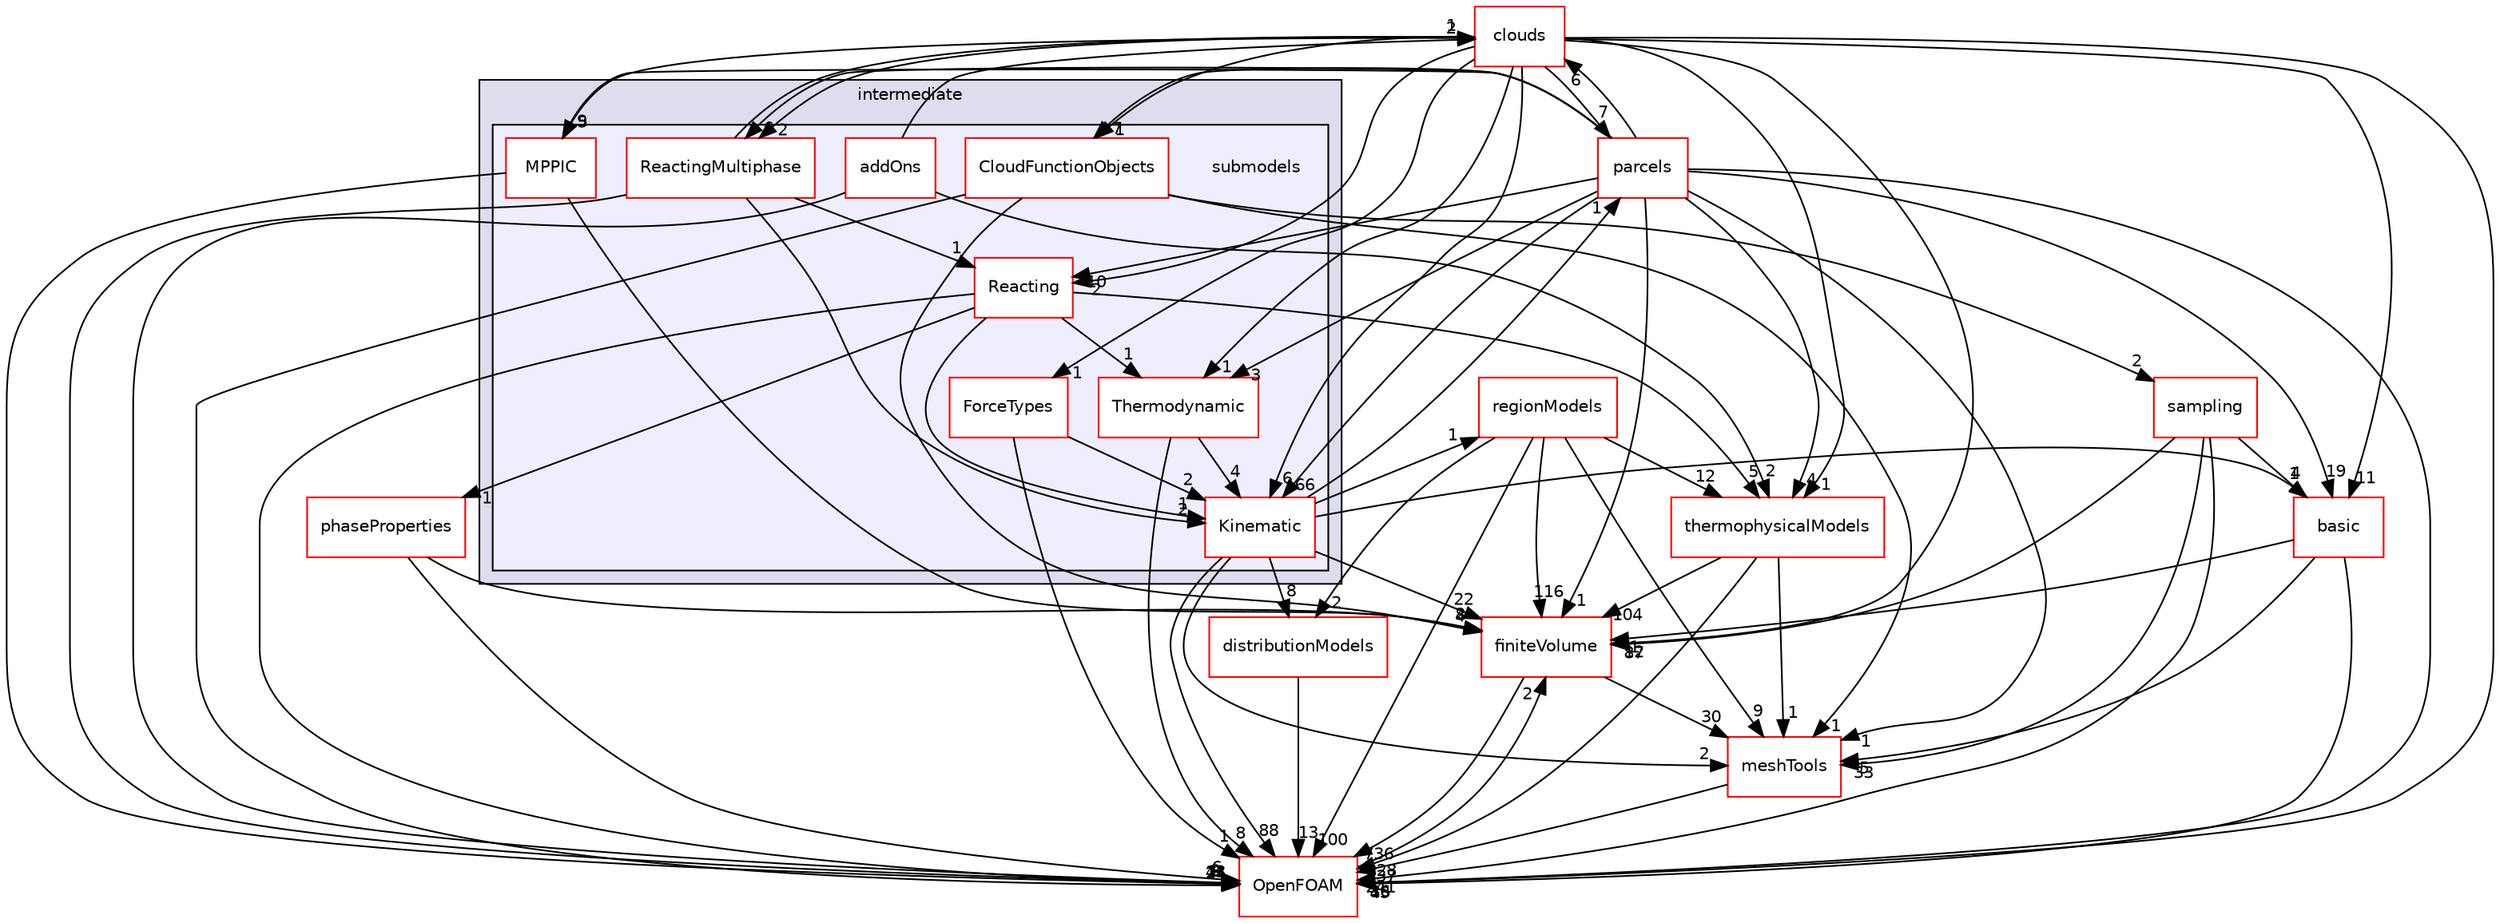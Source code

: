 digraph "src/lagrangian/intermediate/submodels" {
  bgcolor=transparent;
  compound=true
  node [ fontsize="10", fontname="Helvetica"];
  edge [ labelfontsize="10", labelfontname="Helvetica"];
  subgraph clusterdir_d3c32a493136c130c1f0d51f4f35c297 {
    graph [ bgcolor="#ddddee", pencolor="black", label="intermediate" fontname="Helvetica", fontsize="10", URL="dir_d3c32a493136c130c1f0d51f4f35c297.html"]
  subgraph clusterdir_825de5f87f0ef3ae7d76ccd6a5458244 {
    graph [ bgcolor="#eeeeff", pencolor="black", label="" URL="dir_825de5f87f0ef3ae7d76ccd6a5458244.html"];
    dir_825de5f87f0ef3ae7d76ccd6a5458244 [shape=plaintext label="submodels"];
    dir_ee148efb195d4501a874bc7e9d32d770 [shape=box label="addOns" color="red" fillcolor="white" style="filled" URL="dir_ee148efb195d4501a874bc7e9d32d770.html"];
    dir_b990bfea59f6b4138198115565512a85 [shape=box label="CloudFunctionObjects" color="red" fillcolor="white" style="filled" URL="dir_b990bfea59f6b4138198115565512a85.html"];
    dir_11e4790b69b7217bea2bf95b745e9e22 [shape=box label="ForceTypes" color="red" fillcolor="white" style="filled" URL="dir_11e4790b69b7217bea2bf95b745e9e22.html"];
    dir_280ce042c33ce1e00a1fb89491254772 [shape=box label="Kinematic" color="red" fillcolor="white" style="filled" URL="dir_280ce042c33ce1e00a1fb89491254772.html"];
    dir_a5b7b518592fef4af5ad7ba70d45069c [shape=box label="MPPIC" color="red" fillcolor="white" style="filled" URL="dir_a5b7b518592fef4af5ad7ba70d45069c.html"];
    dir_32fe46b8d3399a01c9ad390919e91809 [shape=box label="Reacting" color="red" fillcolor="white" style="filled" URL="dir_32fe46b8d3399a01c9ad390919e91809.html"];
    dir_d333e36c7ce13a9450f826e417b6349d [shape=box label="ReactingMultiphase" color="red" fillcolor="white" style="filled" URL="dir_d333e36c7ce13a9450f826e417b6349d.html"];
    dir_1eb96833a2ea895c5b0d51c02e19e221 [shape=box label="Thermodynamic" color="red" fillcolor="white" style="filled" URL="dir_1eb96833a2ea895c5b0d51c02e19e221.html"];
  }
  }
  dir_9bd15774b555cf7259a6fa18f99fe99b [shape=box label="finiteVolume" color="red" URL="dir_9bd15774b555cf7259a6fa18f99fe99b.html"];
  dir_bdd630a78c14e3d279a2564e7964fc69 [shape=box label="clouds" color="red" URL="dir_bdd630a78c14e3d279a2564e7964fc69.html"];
  dir_24a3817a3c61c11f04a0a72057522f4f [shape=box label="sampling" color="red" URL="dir_24a3817a3c61c11f04a0a72057522f4f.html"];
  dir_ae30ad0bef50cf391b24c614251bb9fd [shape=box label="meshTools" color="red" URL="dir_ae30ad0bef50cf391b24c614251bb9fd.html"];
  dir_d6927c2879faa997b7d01c6ca71e518d [shape=box label="distributionModels" color="red" URL="dir_d6927c2879faa997b7d01c6ca71e518d.html"];
  dir_2778d089ec5c4f66810b11f753867003 [shape=box label="thermophysicalModels" color="red" URL="dir_2778d089ec5c4f66810b11f753867003.html"];
  dir_1cee61ac5e24023b73c87e3e265bd2be [shape=box label="regionModels" color="red" URL="dir_1cee61ac5e24023b73c87e3e265bd2be.html"];
  dir_c5473ff19b20e6ec4dfe5c310b3778a8 [shape=box label="OpenFOAM" color="red" URL="dir_c5473ff19b20e6ec4dfe5c310b3778a8.html"];
  dir_970d888d503ae0b030e8ecd5b80bb0f3 [shape=box label="phaseProperties" color="red" URL="dir_970d888d503ae0b030e8ecd5b80bb0f3.html"];
  dir_b8d19ddbdf0975644e34192d6313800e [shape=box label="parcels" color="red" URL="dir_b8d19ddbdf0975644e34192d6313800e.html"];
  dir_584e0ab0901b4327f36f4285cac7f2f8 [shape=box label="basic" color="red" URL="dir_584e0ab0901b4327f36f4285cac7f2f8.html"];
  dir_9bd15774b555cf7259a6fa18f99fe99b->dir_ae30ad0bef50cf391b24c614251bb9fd [headlabel="30", labeldistance=1.5 headhref="dir_000894_001742.html"];
  dir_9bd15774b555cf7259a6fa18f99fe99b->dir_c5473ff19b20e6ec4dfe5c310b3778a8 [headlabel="736", labeldistance=1.5 headhref="dir_000894_001888.html"];
  dir_32fe46b8d3399a01c9ad390919e91809->dir_2778d089ec5c4f66810b11f753867003 [headlabel="5", labeldistance=1.5 headhref="dir_001590_001229.html"];
  dir_32fe46b8d3399a01c9ad390919e91809->dir_280ce042c33ce1e00a1fb89491254772 [headlabel="1", labeldistance=1.5 headhref="dir_001590_001498.html"];
  dir_32fe46b8d3399a01c9ad390919e91809->dir_c5473ff19b20e6ec4dfe5c310b3778a8 [headlabel="11", labeldistance=1.5 headhref="dir_001590_001888.html"];
  dir_32fe46b8d3399a01c9ad390919e91809->dir_970d888d503ae0b030e8ecd5b80bb0f3 [headlabel="1", labeldistance=1.5 headhref="dir_001590_001477.html"];
  dir_32fe46b8d3399a01c9ad390919e91809->dir_1eb96833a2ea895c5b0d51c02e19e221 [headlabel="1", labeldistance=1.5 headhref="dir_001590_001616.html"];
  dir_ee148efb195d4501a874bc7e9d32d770->dir_bdd630a78c14e3d279a2564e7964fc69 [headlabel="2", labeldistance=1.5 headhref="dir_001480_001421.html"];
  dir_ee148efb195d4501a874bc7e9d32d770->dir_2778d089ec5c4f66810b11f753867003 [headlabel="2", labeldistance=1.5 headhref="dir_001480_001229.html"];
  dir_ee148efb195d4501a874bc7e9d32d770->dir_c5473ff19b20e6ec4dfe5c310b3778a8 [headlabel="2", labeldistance=1.5 headhref="dir_001480_001888.html"];
  dir_bdd630a78c14e3d279a2564e7964fc69->dir_9bd15774b555cf7259a6fa18f99fe99b [headlabel="12", labeldistance=1.5 headhref="dir_001421_000894.html"];
  dir_bdd630a78c14e3d279a2564e7964fc69->dir_32fe46b8d3399a01c9ad390919e91809 [headlabel="2", labeldistance=1.5 headhref="dir_001421_001590.html"];
  dir_bdd630a78c14e3d279a2564e7964fc69->dir_2778d089ec5c4f66810b11f753867003 [headlabel="1", labeldistance=1.5 headhref="dir_001421_001229.html"];
  dir_bdd630a78c14e3d279a2564e7964fc69->dir_b990bfea59f6b4138198115565512a85 [headlabel="1", labeldistance=1.5 headhref="dir_001421_001486.html"];
  dir_bdd630a78c14e3d279a2564e7964fc69->dir_280ce042c33ce1e00a1fb89491254772 [headlabel="6", labeldistance=1.5 headhref="dir_001421_001498.html"];
  dir_bdd630a78c14e3d279a2564e7964fc69->dir_c5473ff19b20e6ec4dfe5c310b3778a8 [headlabel="16", labeldistance=1.5 headhref="dir_001421_001888.html"];
  dir_bdd630a78c14e3d279a2564e7964fc69->dir_11e4790b69b7217bea2bf95b745e9e22 [headlabel="1", labeldistance=1.5 headhref="dir_001421_001496.html"];
  dir_bdd630a78c14e3d279a2564e7964fc69->dir_b8d19ddbdf0975644e34192d6313800e [headlabel="7", labeldistance=1.5 headhref="dir_001421_001449.html"];
  dir_bdd630a78c14e3d279a2564e7964fc69->dir_584e0ab0901b4327f36f4285cac7f2f8 [headlabel="11", labeldistance=1.5 headhref="dir_001421_001356.html"];
  dir_bdd630a78c14e3d279a2564e7964fc69->dir_d333e36c7ce13a9450f826e417b6349d [headlabel="2", labeldistance=1.5 headhref="dir_001421_001603.html"];
  dir_bdd630a78c14e3d279a2564e7964fc69->dir_1eb96833a2ea895c5b0d51c02e19e221 [headlabel="1", labeldistance=1.5 headhref="dir_001421_001616.html"];
  dir_bdd630a78c14e3d279a2564e7964fc69->dir_a5b7b518592fef4af5ad7ba70d45069c [headlabel="5", labeldistance=1.5 headhref="dir_001421_001381.html"];
  dir_24a3817a3c61c11f04a0a72057522f4f->dir_9bd15774b555cf7259a6fa18f99fe99b [headlabel="87", labeldistance=1.5 headhref="dir_002605_000894.html"];
  dir_24a3817a3c61c11f04a0a72057522f4f->dir_ae30ad0bef50cf391b24c614251bb9fd [headlabel="33", labeldistance=1.5 headhref="dir_002605_001742.html"];
  dir_24a3817a3c61c11f04a0a72057522f4f->dir_c5473ff19b20e6ec4dfe5c310b3778a8 [headlabel="241", labeldistance=1.5 headhref="dir_002605_001888.html"];
  dir_24a3817a3c61c11f04a0a72057522f4f->dir_584e0ab0901b4327f36f4285cac7f2f8 [headlabel="4", labeldistance=1.5 headhref="dir_002605_001356.html"];
  dir_ae30ad0bef50cf391b24c614251bb9fd->dir_c5473ff19b20e6ec4dfe5c310b3778a8 [headlabel="737", labeldistance=1.5 headhref="dir_001742_001888.html"];
  dir_d6927c2879faa997b7d01c6ca71e518d->dir_c5473ff19b20e6ec4dfe5c310b3778a8 [headlabel="13", labeldistance=1.5 headhref="dir_001376_001888.html"];
  dir_2778d089ec5c4f66810b11f753867003->dir_9bd15774b555cf7259a6fa18f99fe99b [headlabel="104", labeldistance=1.5 headhref="dir_001229_000894.html"];
  dir_2778d089ec5c4f66810b11f753867003->dir_ae30ad0bef50cf391b24c614251bb9fd [headlabel="1", labeldistance=1.5 headhref="dir_001229_001742.html"];
  dir_2778d089ec5c4f66810b11f753867003->dir_c5473ff19b20e6ec4dfe5c310b3778a8 [headlabel="328", labeldistance=1.5 headhref="dir_001229_001888.html"];
  dir_b990bfea59f6b4138198115565512a85->dir_9bd15774b555cf7259a6fa18f99fe99b [headlabel="4", labeldistance=1.5 headhref="dir_001486_000894.html"];
  dir_b990bfea59f6b4138198115565512a85->dir_24a3817a3c61c11f04a0a72057522f4f [headlabel="2", labeldistance=1.5 headhref="dir_001486_002605.html"];
  dir_b990bfea59f6b4138198115565512a85->dir_ae30ad0bef50cf391b24c614251bb9fd [headlabel="1", labeldistance=1.5 headhref="dir_001486_001742.html"];
  dir_b990bfea59f6b4138198115565512a85->dir_c5473ff19b20e6ec4dfe5c310b3778a8 [headlabel="24", labeldistance=1.5 headhref="dir_001486_001888.html"];
  dir_280ce042c33ce1e00a1fb89491254772->dir_9bd15774b555cf7259a6fa18f99fe99b [headlabel="22", labeldistance=1.5 headhref="dir_001498_000894.html"];
  dir_280ce042c33ce1e00a1fb89491254772->dir_ae30ad0bef50cf391b24c614251bb9fd [headlabel="2", labeldistance=1.5 headhref="dir_001498_001742.html"];
  dir_280ce042c33ce1e00a1fb89491254772->dir_d6927c2879faa997b7d01c6ca71e518d [headlabel="8", labeldistance=1.5 headhref="dir_001498_001376.html"];
  dir_280ce042c33ce1e00a1fb89491254772->dir_1cee61ac5e24023b73c87e3e265bd2be [headlabel="1", labeldistance=1.5 headhref="dir_001498_000746.html"];
  dir_280ce042c33ce1e00a1fb89491254772->dir_c5473ff19b20e6ec4dfe5c310b3778a8 [headlabel="88", labeldistance=1.5 headhref="dir_001498_001888.html"];
  dir_280ce042c33ce1e00a1fb89491254772->dir_b8d19ddbdf0975644e34192d6313800e [headlabel="1", labeldistance=1.5 headhref="dir_001498_001449.html"];
  dir_280ce042c33ce1e00a1fb89491254772->dir_584e0ab0901b4327f36f4285cac7f2f8 [headlabel="1", labeldistance=1.5 headhref="dir_001498_001356.html"];
  dir_1cee61ac5e24023b73c87e3e265bd2be->dir_9bd15774b555cf7259a6fa18f99fe99b [headlabel="116", labeldistance=1.5 headhref="dir_000746_000894.html"];
  dir_1cee61ac5e24023b73c87e3e265bd2be->dir_ae30ad0bef50cf391b24c614251bb9fd [headlabel="9", labeldistance=1.5 headhref="dir_000746_001742.html"];
  dir_1cee61ac5e24023b73c87e3e265bd2be->dir_d6927c2879faa997b7d01c6ca71e518d [headlabel="2", labeldistance=1.5 headhref="dir_000746_001376.html"];
  dir_1cee61ac5e24023b73c87e3e265bd2be->dir_2778d089ec5c4f66810b11f753867003 [headlabel="12", labeldistance=1.5 headhref="dir_000746_001229.html"];
  dir_1cee61ac5e24023b73c87e3e265bd2be->dir_c5473ff19b20e6ec4dfe5c310b3778a8 [headlabel="100", labeldistance=1.5 headhref="dir_000746_001888.html"];
  dir_c5473ff19b20e6ec4dfe5c310b3778a8->dir_9bd15774b555cf7259a6fa18f99fe99b [headlabel="2", labeldistance=1.5 headhref="dir_001888_000894.html"];
  dir_11e4790b69b7217bea2bf95b745e9e22->dir_280ce042c33ce1e00a1fb89491254772 [headlabel="2", labeldistance=1.5 headhref="dir_001496_001498.html"];
  dir_11e4790b69b7217bea2bf95b745e9e22->dir_c5473ff19b20e6ec4dfe5c310b3778a8 [headlabel="1", labeldistance=1.5 headhref="dir_001496_001888.html"];
  dir_970d888d503ae0b030e8ecd5b80bb0f3->dir_9bd15774b555cf7259a6fa18f99fe99b [headlabel="2", labeldistance=1.5 headhref="dir_001477_000894.html"];
  dir_970d888d503ae0b030e8ecd5b80bb0f3->dir_c5473ff19b20e6ec4dfe5c310b3778a8 [headlabel="6", labeldistance=1.5 headhref="dir_001477_001888.html"];
  dir_b8d19ddbdf0975644e34192d6313800e->dir_9bd15774b555cf7259a6fa18f99fe99b [headlabel="1", labeldistance=1.5 headhref="dir_001449_000894.html"];
  dir_b8d19ddbdf0975644e34192d6313800e->dir_32fe46b8d3399a01c9ad390919e91809 [headlabel="10", labeldistance=1.5 headhref="dir_001449_001590.html"];
  dir_b8d19ddbdf0975644e34192d6313800e->dir_bdd630a78c14e3d279a2564e7964fc69 [headlabel="6", labeldistance=1.5 headhref="dir_001449_001421.html"];
  dir_b8d19ddbdf0975644e34192d6313800e->dir_ae30ad0bef50cf391b24c614251bb9fd [headlabel="1", labeldistance=1.5 headhref="dir_001449_001742.html"];
  dir_b8d19ddbdf0975644e34192d6313800e->dir_2778d089ec5c4f66810b11f753867003 [headlabel="4", labeldistance=1.5 headhref="dir_001449_001229.html"];
  dir_b8d19ddbdf0975644e34192d6313800e->dir_b990bfea59f6b4138198115565512a85 [headlabel="7", labeldistance=1.5 headhref="dir_001449_001486.html"];
  dir_b8d19ddbdf0975644e34192d6313800e->dir_280ce042c33ce1e00a1fb89491254772 [headlabel="66", labeldistance=1.5 headhref="dir_001449_001498.html"];
  dir_b8d19ddbdf0975644e34192d6313800e->dir_c5473ff19b20e6ec4dfe5c310b3778a8 [headlabel="36", labeldistance=1.5 headhref="dir_001449_001888.html"];
  dir_b8d19ddbdf0975644e34192d6313800e->dir_584e0ab0901b4327f36f4285cac7f2f8 [headlabel="19", labeldistance=1.5 headhref="dir_001449_001356.html"];
  dir_b8d19ddbdf0975644e34192d6313800e->dir_d333e36c7ce13a9450f826e417b6349d [headlabel="6", labeldistance=1.5 headhref="dir_001449_001603.html"];
  dir_b8d19ddbdf0975644e34192d6313800e->dir_1eb96833a2ea895c5b0d51c02e19e221 [headlabel="3", labeldistance=1.5 headhref="dir_001449_001616.html"];
  dir_b8d19ddbdf0975644e34192d6313800e->dir_a5b7b518592fef4af5ad7ba70d45069c [headlabel="9", labeldistance=1.5 headhref="dir_001449_001381.html"];
  dir_584e0ab0901b4327f36f4285cac7f2f8->dir_9bd15774b555cf7259a6fa18f99fe99b [headlabel="1", labeldistance=1.5 headhref="dir_001356_000894.html"];
  dir_584e0ab0901b4327f36f4285cac7f2f8->dir_ae30ad0bef50cf391b24c614251bb9fd [headlabel="5", labeldistance=1.5 headhref="dir_001356_001742.html"];
  dir_584e0ab0901b4327f36f4285cac7f2f8->dir_c5473ff19b20e6ec4dfe5c310b3778a8 [headlabel="43", labeldistance=1.5 headhref="dir_001356_001888.html"];
  dir_d333e36c7ce13a9450f826e417b6349d->dir_32fe46b8d3399a01c9ad390919e91809 [headlabel="1", labeldistance=1.5 headhref="dir_001603_001590.html"];
  dir_d333e36c7ce13a9450f826e417b6349d->dir_bdd630a78c14e3d279a2564e7964fc69 [headlabel="1", labeldistance=1.5 headhref="dir_001603_001421.html"];
  dir_d333e36c7ce13a9450f826e417b6349d->dir_280ce042c33ce1e00a1fb89491254772 [headlabel="2", labeldistance=1.5 headhref="dir_001603_001498.html"];
  dir_d333e36c7ce13a9450f826e417b6349d->dir_c5473ff19b20e6ec4dfe5c310b3778a8 [headlabel="8", labeldistance=1.5 headhref="dir_001603_001888.html"];
  dir_1eb96833a2ea895c5b0d51c02e19e221->dir_280ce042c33ce1e00a1fb89491254772 [headlabel="4", labeldistance=1.5 headhref="dir_001616_001498.html"];
  dir_1eb96833a2ea895c5b0d51c02e19e221->dir_c5473ff19b20e6ec4dfe5c310b3778a8 [headlabel="8", labeldistance=1.5 headhref="dir_001616_001888.html"];
  dir_a5b7b518592fef4af5ad7ba70d45069c->dir_9bd15774b555cf7259a6fa18f99fe99b [headlabel="8", labeldistance=1.5 headhref="dir_001381_000894.html"];
  dir_a5b7b518592fef4af5ad7ba70d45069c->dir_c5473ff19b20e6ec4dfe5c310b3778a8 [headlabel="43", labeldistance=1.5 headhref="dir_001381_001888.html"];
}
